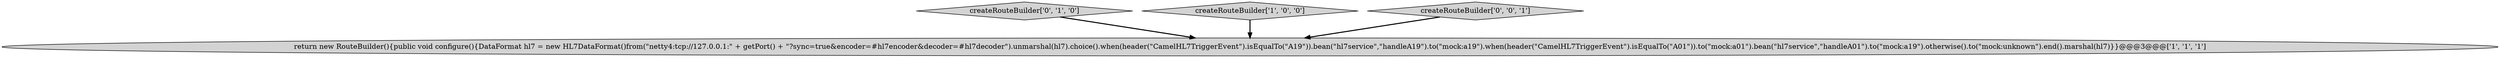 digraph {
1 [style = filled, label = "return new RouteBuilder(){public void configure(){DataFormat hl7 = new HL7DataFormat()from(\"netty4:tcp://127.0.0.1:\" + getPort() + \"?sync=true&encoder=#hl7encoder&decoder=#hl7decoder\").unmarshal(hl7).choice().when(header(\"CamelHL7TriggerEvent\").isEqualTo(\"A19\")).bean(\"hl7service\",\"handleA19\").to(\"mock:a19\").when(header(\"CamelHL7TriggerEvent\").isEqualTo(\"A01\")).to(\"mock:a01\").bean(\"hl7service\",\"handleA01\").to(\"mock:a19\").otherwise().to(\"mock:unknown\").end().marshal(hl7)}}@@@3@@@['1', '1', '1']", fillcolor = lightgray, shape = ellipse image = "AAA0AAABBB1BBB"];
2 [style = filled, label = "createRouteBuilder['0', '1', '0']", fillcolor = lightgray, shape = diamond image = "AAA0AAABBB2BBB"];
0 [style = filled, label = "createRouteBuilder['1', '0', '0']", fillcolor = lightgray, shape = diamond image = "AAA0AAABBB1BBB"];
3 [style = filled, label = "createRouteBuilder['0', '0', '1']", fillcolor = lightgray, shape = diamond image = "AAA0AAABBB3BBB"];
0->1 [style = bold, label=""];
2->1 [style = bold, label=""];
3->1 [style = bold, label=""];
}
